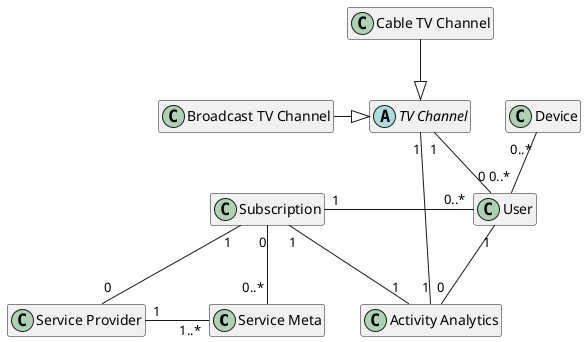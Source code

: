 @startuml
skinparam classAttributeIconSize 0
hide empty members
hide attributes 
skinparam shadowing false

' 여기를 보자
class "Service Meta" {
- Developer Info : "Service Provider"
- URL
- Language
- Rating
- Subscription Fee
- Pricing model
- isApproved : Boolean
- Description
- Review Comment
- Tester: Tester
}

class Subscription {
- Registered Services : "Service Meta"[]
- Users For Each Service : User[]
- Subscription starting dates
- Subscribing Services For each user : "Service Meta"[]
- ActivityAnalytics : "Activity Analytics"
}

class User {
- Contact Info
- Viewing History
- Profiles
- Credicard Info
- Hobby
- Devices : Device[]
- TvChannel : "TV Channel"
- Subscription : Subscription
}

' class Tester {
' - TestingApps : "Service Meta"[]
' }

class "Service Provider" {
- Developed Services : "Service Meta"[]
- Subscription : Subscription
}

class Device {
- Users : User[]
- SST Client Version
- Serial #
}

class "Activity Analytics" {
- preferences
- TvChannel : "TV Channel"
}

abstract class "TV Channel" {
ActivityAnalytics : "Activity Analytics"
}

class "Broadcast TV Channel" {

}

class "Cable TV Channel" {

}

Subscription "1" - "0..*" User : "        "
Subscription "0" -- "0..*" "Service Meta" : "        "
Device "0..*" -- "0..*" User
' "Service Meta" "0..*" - "1" Tester : "        "
"Service Provider" "1" - "1..*" "Service Meta" : "        "
Subscription "1"-- "0" "Service Provider"
"Activity Analytics" "1"- "1" Subscription : "        "
"TV Channel" "1" --"1" "Activity Analytics"
' User <|-- Tester

"Broadcast TV Channel" -|> "TV Channel"
"Cable TV Channel" --|> "TV Channel"

"TV Channel" "1" -- "0" User
User "1" -- "0" "Activity Analytics"

@enduml